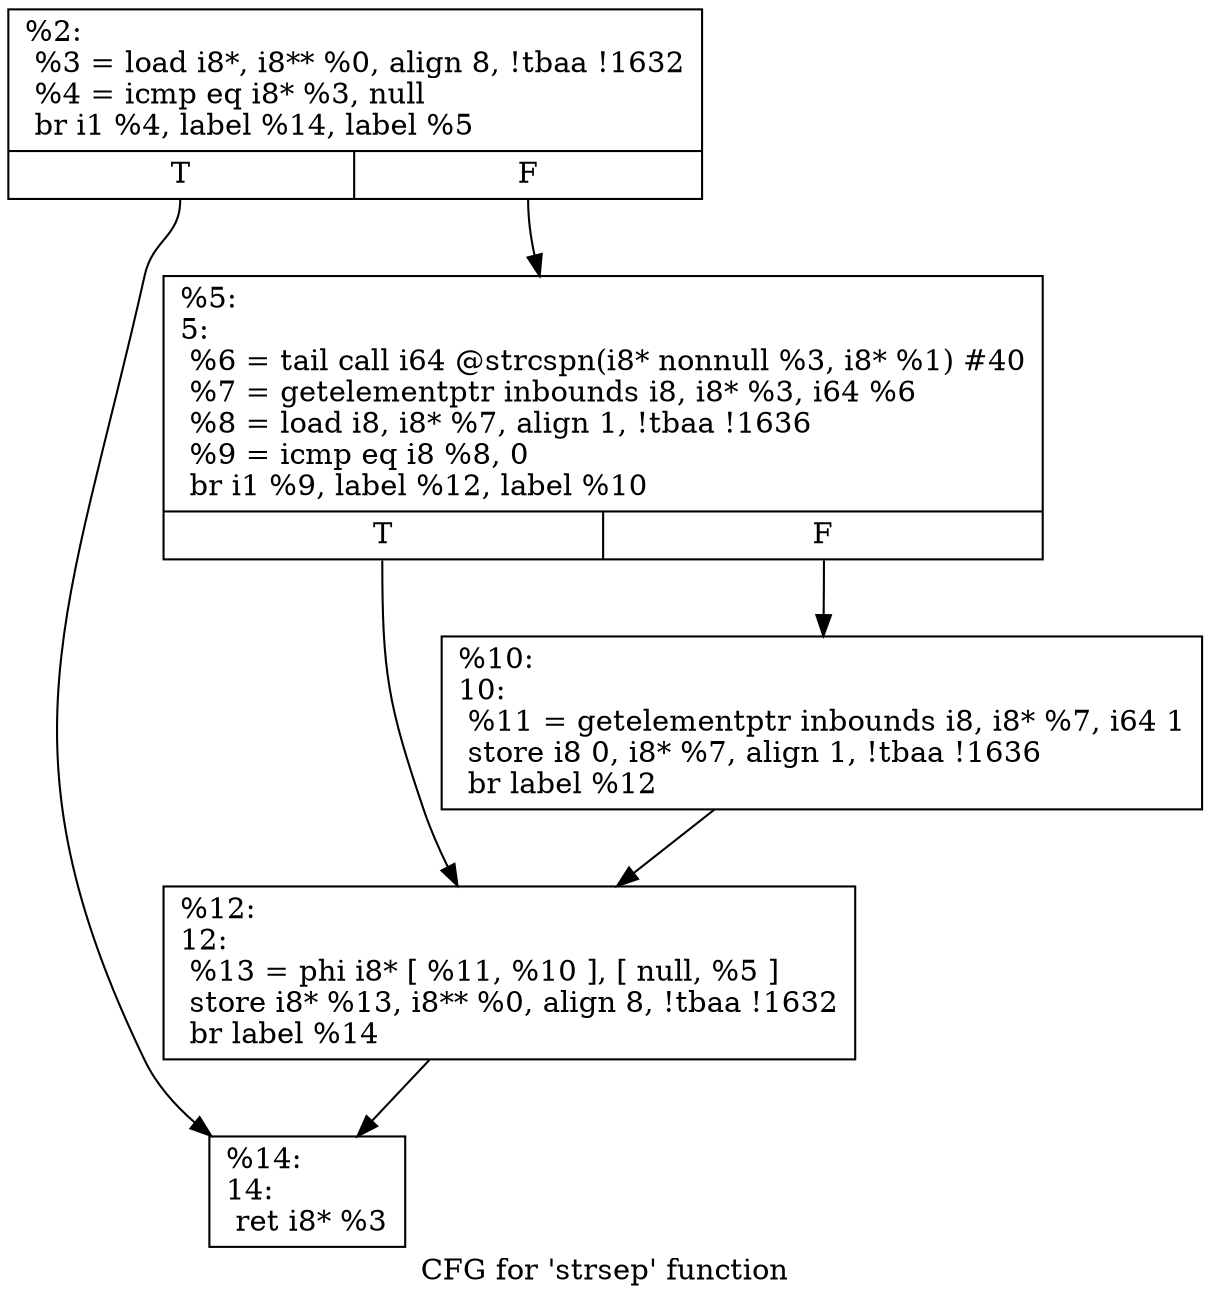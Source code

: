 digraph "CFG for 'strsep' function" {
	label="CFG for 'strsep' function";

	Node0x1b59ea0 [shape=record,label="{%2:\l  %3 = load i8*, i8** %0, align 8, !tbaa !1632\l  %4 = icmp eq i8* %3, null\l  br i1 %4, label %14, label %5\l|{<s0>T|<s1>F}}"];
	Node0x1b59ea0:s0 -> Node0x1b5a270;
	Node0x1b59ea0:s1 -> Node0x1b59ef0;
	Node0x1b59ef0 [shape=record,label="{%5:\l5:                                                \l  %6 = tail call i64 @strcspn(i8* nonnull %3, i8* %1) #40\l  %7 = getelementptr inbounds i8, i8* %3, i64 %6\l  %8 = load i8, i8* %7, align 1, !tbaa !1636\l  %9 = icmp eq i8 %8, 0\l  br i1 %9, label %12, label %10\l|{<s0>T|<s1>F}}"];
	Node0x1b59ef0:s0 -> Node0x1b5a220;
	Node0x1b59ef0:s1 -> Node0x1b5a1d0;
	Node0x1b5a1d0 [shape=record,label="{%10:\l10:                                               \l  %11 = getelementptr inbounds i8, i8* %7, i64 1\l  store i8 0, i8* %7, align 1, !tbaa !1636\l  br label %12\l}"];
	Node0x1b5a1d0 -> Node0x1b5a220;
	Node0x1b5a220 [shape=record,label="{%12:\l12:                                               \l  %13 = phi i8* [ %11, %10 ], [ null, %5 ]\l  store i8* %13, i8** %0, align 8, !tbaa !1632\l  br label %14\l}"];
	Node0x1b5a220 -> Node0x1b5a270;
	Node0x1b5a270 [shape=record,label="{%14:\l14:                                               \l  ret i8* %3\l}"];
}
